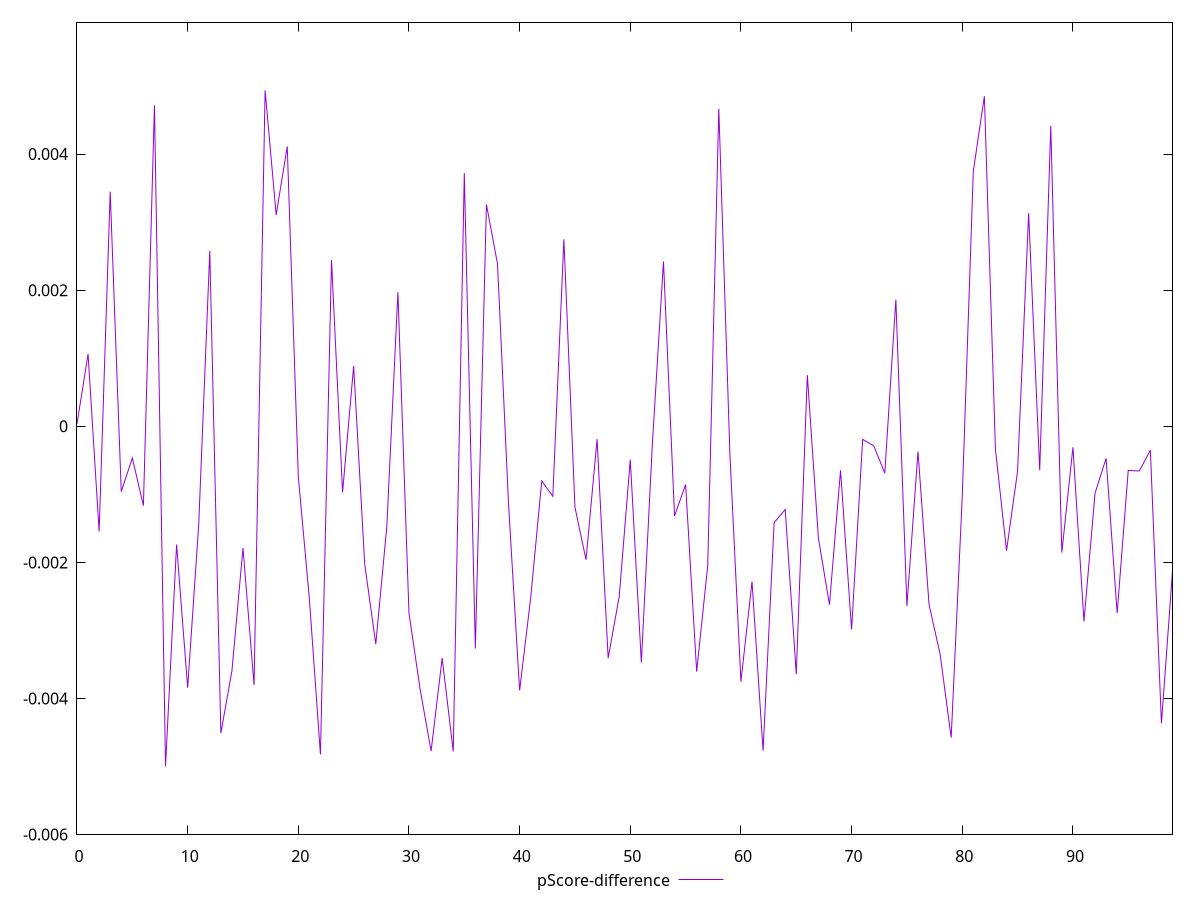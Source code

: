 reset

$pScoreDifference <<EOF
0 0.00003666666666668483
1 0.0010622222222221867
2 -0.0015455555555555778
3 0.0034477777777778273
4 -0.0009599999999999609
5 -0.00046666666666661527
6 -0.0011666666666666492
7 0.004716666666666702
8 -0.004993333336379746
9 -0.001737777777777727
10 -0.003841111111111073
11 -0.0014422222222222336
12 0.002575555555555553
13 -0.004508888888888896
14 -0.0035944444444444557
15 -0.0017877777777778325
16 -0.003801111111111144
17 0.0049366666666667
18 0.003106666666666702
19 0.004112222222222184
20 -0.0007422222222221997
21 -0.00253777777777775
22 -0.004823333323001888
23 0.0024411111076673153
24 -0.0009711111088593904
25 0.0008855555555555839
26 -0.0020244444444443843
27 -0.003201111111111099
28 -0.0014677777777777345
29 0.0019711111111111457
30 -0.002745555539925837
31 -0.003855555555555501
32 -0.004772222222222178
33 -0.0034055555555555506
34 -0.00477777777777777
35 0.0037222222222222934
36 -0.003264444444444403
37 0.0032600000000000406
38 0.0023877777777777665
39 -0.001148333334260454
40 -0.0038822222222222313
41 -0.0025199999999999667
42 -0.0008033333333333781
43 -0.001028888888888857
44 0.0027477777777777934
45 -0.0011899999943044692
46 -0.0019599999999999618
47 -0.0001888888888889051
48 -0.0034055555363495804
49 -0.0025027777916855065
50 -0.0004899999999999904
51 -0.0034688888888888547
52 -0.00025111111111109086
53 0.0024222222222222145
54 -0.0013166666666666327
55 -0.0008555555555556094
56 -0.0036055555555555285
57 -0.0020444444444444043
58 0.004666666636864325
59 -0.00040111111111118536
60 -0.003752222222222268
61 -0.0022822222222222965
62 -0.004766666666666586
63 -0.0014166666666666217
64 -0.0012222222222222356
65 -0.003641111111111095
66 0.0007522222222222652
67 -0.0016422222222222116
68 -0.002621111111111074
69 -0.0006466666666666843
70 -0.002986666666666693
71 -0.00019222222222226026
72 -0.0002866666666666573
73 -0.0006877777777777316
74 0.0018622222222222096
75 -0.0026399999999999757
76 -0.00037222222222221824
77 -0.002621111111111074
78 -0.003349999999999964
79 -0.0045744444444444365
80 -0.001034444444444449
81 0.0037488888888889127
82 0.004850000000000021
83 -0.0003377777777777702
84 -0.00182888888888888
85 -0.0006588888888888755
86 0.0031333333333333213
87 -0.0006466666666666843
88 0.004415555555555506
89 -0.0018555555555554992
90 -0.0003088888888889141
91 -0.0028677777777778024
92 -0.000983333333333336
93 -0.00047111111111108883
94 -0.0027455555555555566
95 -0.000648888888888921
96 -0.0006566666666666388
97 -0.00035111111111107984
98 -0.0043655555555555114
99 -0.0021311111111110836
EOF

set key outside below
set xrange [0:99]
set yrange [-0.005993333336379746:0.0059366666666667]
set trange [-0.005993333336379746:0.0059366666666667]
set terminal svg size 640, 500 enhanced background rgb 'white'
set output "report_00013_2021-02-09T12-04-24.940Z/uses-rel-preconnect/samples/pages+cached/pScore-difference/values.svg"

plot $pScoreDifference title "pScore-difference" with line

reset
